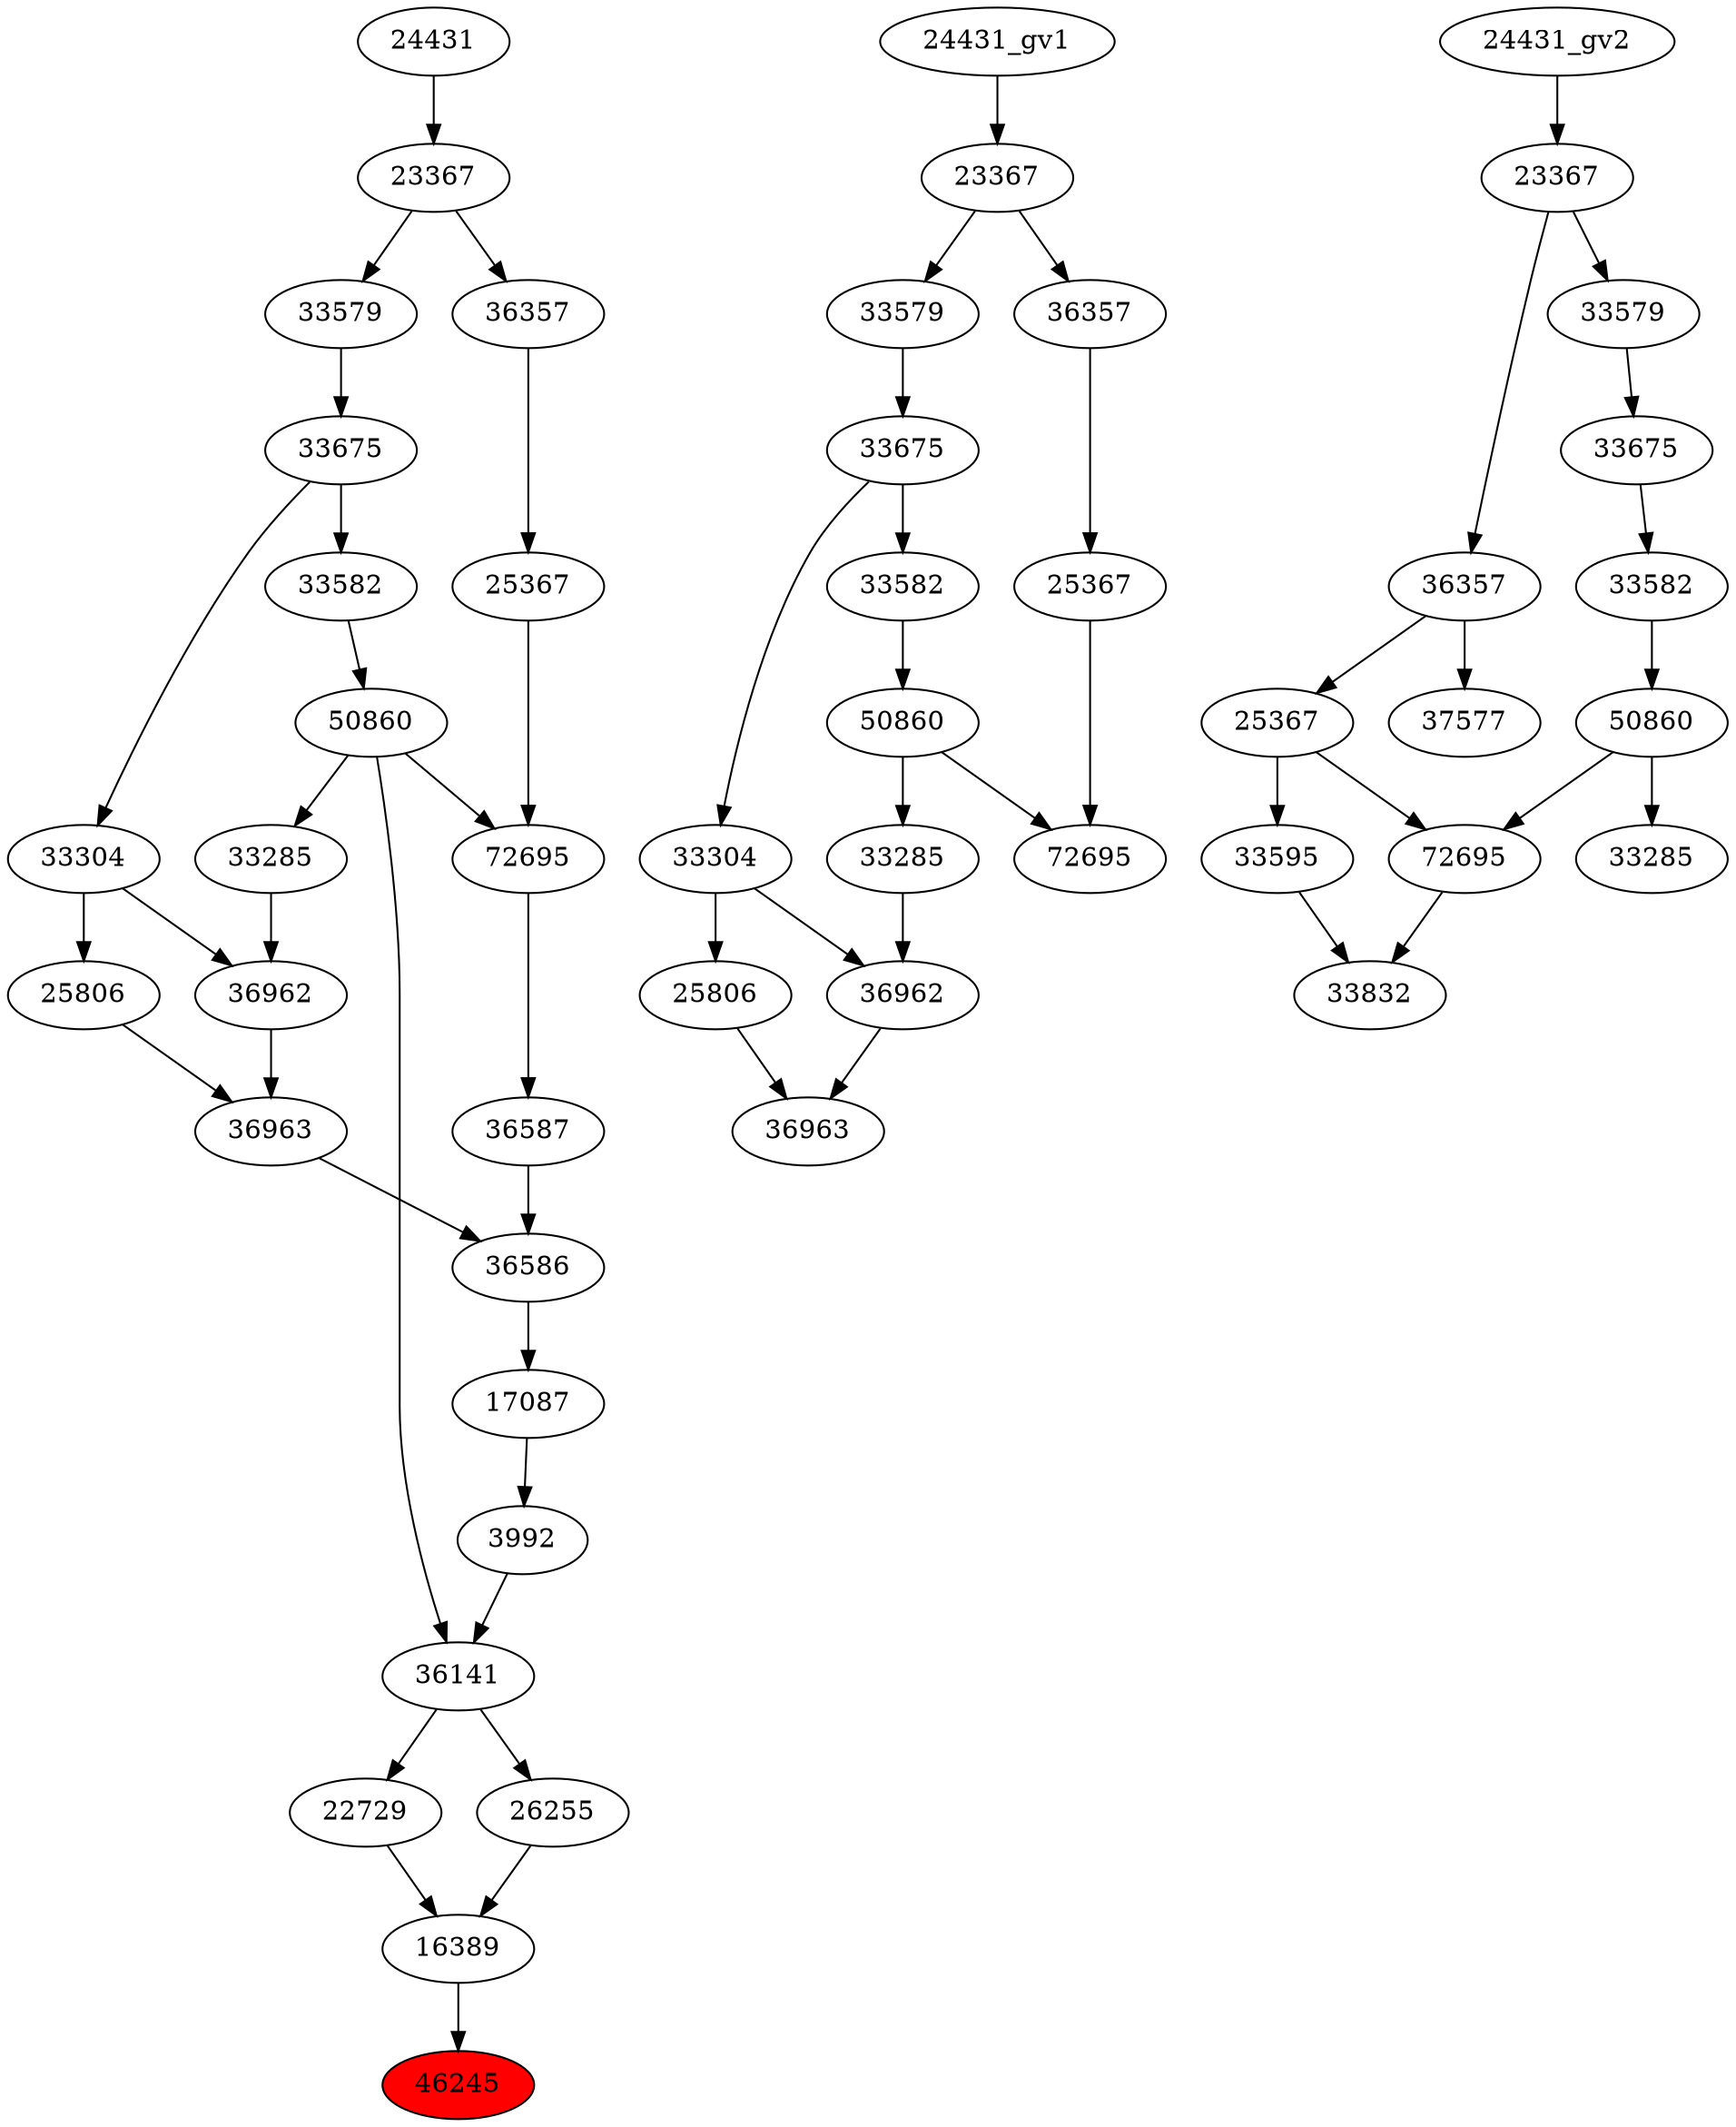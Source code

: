 strict digraph root {
	node [label="\N"];
	{
		node [fillcolor="",
			label="\N",
			style=""
		];
		46245		 [fillcolor=red,
			label=46245,
			style=filled];
		16389		 [label=16389];
		16389 -> 46245;
		22729		 [label=22729];
		22729 -> 16389;
		26255		 [label=26255];
		26255 -> 16389;
		36141		 [label=36141];
		36141 -> 22729;
		36141 -> 26255;
		50860		 [label=50860];
		50860 -> 36141;
		72695		 [label=72695];
		50860 -> 72695;
		33285		 [label=33285];
		50860 -> 33285;
		3992		 [label=3992];
		3992 -> 36141;
		33582		 [label=33582];
		33582 -> 50860;
		17087		 [label=17087];
		17087 -> 3992;
		33675		 [label=33675];
		33675 -> 33582;
		33304		 [label=33304];
		33675 -> 33304;
		36586		 [label=36586];
		36586 -> 17087;
		33579		 [label=33579];
		33579 -> 33675;
		36587		 [label=36587];
		36587 -> 36586;
		36963		 [label=36963];
		36963 -> 36586;
		23367		 [label=23367];
		23367 -> 33579;
		36357		 [label=36357];
		23367 -> 36357;
		72695 -> 36587;
		36962		 [label=36962];
		36962 -> 36963;
		25806		 [label=25806];
		25806 -> 36963;
		24431		 [label=24431];
		24431 -> 23367;
		25367		 [label=25367];
		25367 -> 72695;
		33285 -> 36962;
		33304 -> 36962;
		33304 -> 25806;
		36357 -> 25367;
	}
	{
		node [label="\N"];
		"50860_gv1"		 [label=50860];
		"72695_gv1"		 [label=72695];
		"50860_gv1" -> "72695_gv1";
		"33285_gv1"		 [label=33285];
		"50860_gv1" -> "33285_gv1";
		"33582_gv1"		 [label=33582];
		"33582_gv1" -> "50860_gv1";
		"33675_gv1"		 [label=33675];
		"33675_gv1" -> "33582_gv1";
		"33304_gv1"		 [label=33304];
		"33675_gv1" -> "33304_gv1";
		"33579_gv1"		 [label=33579];
		"33579_gv1" -> "33675_gv1";
		"23367_gv1"		 [label=23367];
		"23367_gv1" -> "33579_gv1";
		"36357_gv1"		 [label=36357];
		"23367_gv1" -> "36357_gv1";
		"36963_gv1"		 [label=36963];
		"36962_gv1"		 [label=36962];
		"36962_gv1" -> "36963_gv1";
		"25806_gv1"		 [label=25806];
		"25806_gv1" -> "36963_gv1";
		"24431_gv1" -> "23367_gv1";
		"25367_gv1"		 [label=25367];
		"25367_gv1" -> "72695_gv1";
		"33285_gv1" -> "36962_gv1";
		"33304_gv1" -> "36962_gv1";
		"33304_gv1" -> "25806_gv1";
		"36357_gv1" -> "25367_gv1";
	}
	{
		node [label="\N"];
		33832		 [label=33832];
		"72695_gv2"		 [label=72695];
		"72695_gv2" -> 33832;
		33595		 [label=33595];
		33595 -> 33832;
		"50860_gv2"		 [label=50860];
		"50860_gv2" -> "72695_gv2";
		"33285_gv2"		 [label=33285];
		"50860_gv2" -> "33285_gv2";
		"25367_gv2"		 [label=25367];
		"25367_gv2" -> "72695_gv2";
		"25367_gv2" -> 33595;
		"33582_gv2"		 [label=33582];
		"33582_gv2" -> "50860_gv2";
		"36357_gv2"		 [label=36357];
		"36357_gv2" -> "25367_gv2";
		37577		 [label=37577];
		"36357_gv2" -> 37577;
		"33675_gv2"		 [label=33675];
		"33675_gv2" -> "33582_gv2";
		"33579_gv2"		 [label=33579];
		"33579_gv2" -> "33675_gv2";
		"23367_gv2"		 [label=23367];
		"23367_gv2" -> "36357_gv2";
		"23367_gv2" -> "33579_gv2";
		"24431_gv2" -> "23367_gv2";
	}
}
